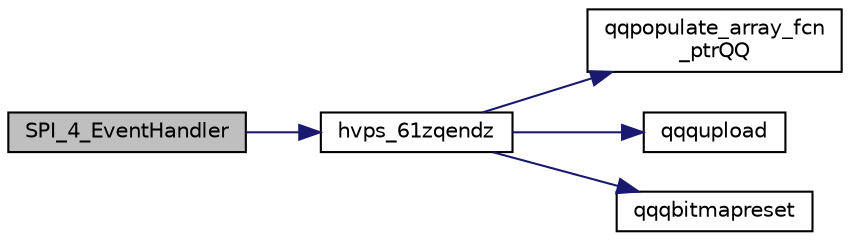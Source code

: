 digraph "SPI_4_EventHandler"
{
  edge [fontname="Helvetica",fontsize="10",labelfontname="Helvetica",labelfontsize="10"];
  node [fontname="Helvetica",fontsize="10",shape=record];
  rankdir="LR";
  Node1775 [label="SPI_4_EventHandler",height=0.2,width=0.4,color="black", fillcolor="grey75", style="filled", fontcolor="black"];
  Node1775 -> Node1776 [color="midnightblue",fontsize="10",style="solid",fontname="Helvetica"];
  Node1776 [label="hvps_61zqendz",height=0.2,width=0.4,color="black", fillcolor="white", style="filled",URL="$inszt__hvps_8c.html#a549023b62d578866ed04778da5dde280"];
  Node1776 -> Node1777 [color="midnightblue",fontsize="10",style="solid",fontname="Helvetica"];
  Node1777 [label="qqpopulate_array_fcn\l_ptrQQ",height=0.2,width=0.4,color="black", fillcolor="white", style="filled",URL="$inszt__hvps_8c.html#a4ad6fa1bb94fc1c3ac2dc30925106081"];
  Node1776 -> Node1778 [color="midnightblue",fontsize="10",style="solid",fontname="Helvetica"];
  Node1778 [label="qqqupload",height=0.2,width=0.4,color="black", fillcolor="white", style="filled",URL="$inszt__hvps_8c.html#a109761d7f84a96b5606e507bace276b5"];
  Node1776 -> Node1779 [color="midnightblue",fontsize="10",style="solid",fontname="Helvetica"];
  Node1779 [label="qqqbitmapreset",height=0.2,width=0.4,color="black", fillcolor="white", style="filled",URL="$inszt__hvps_8c.html#a5688fceaed93ba591e78ee15ccb0187f"];
}
